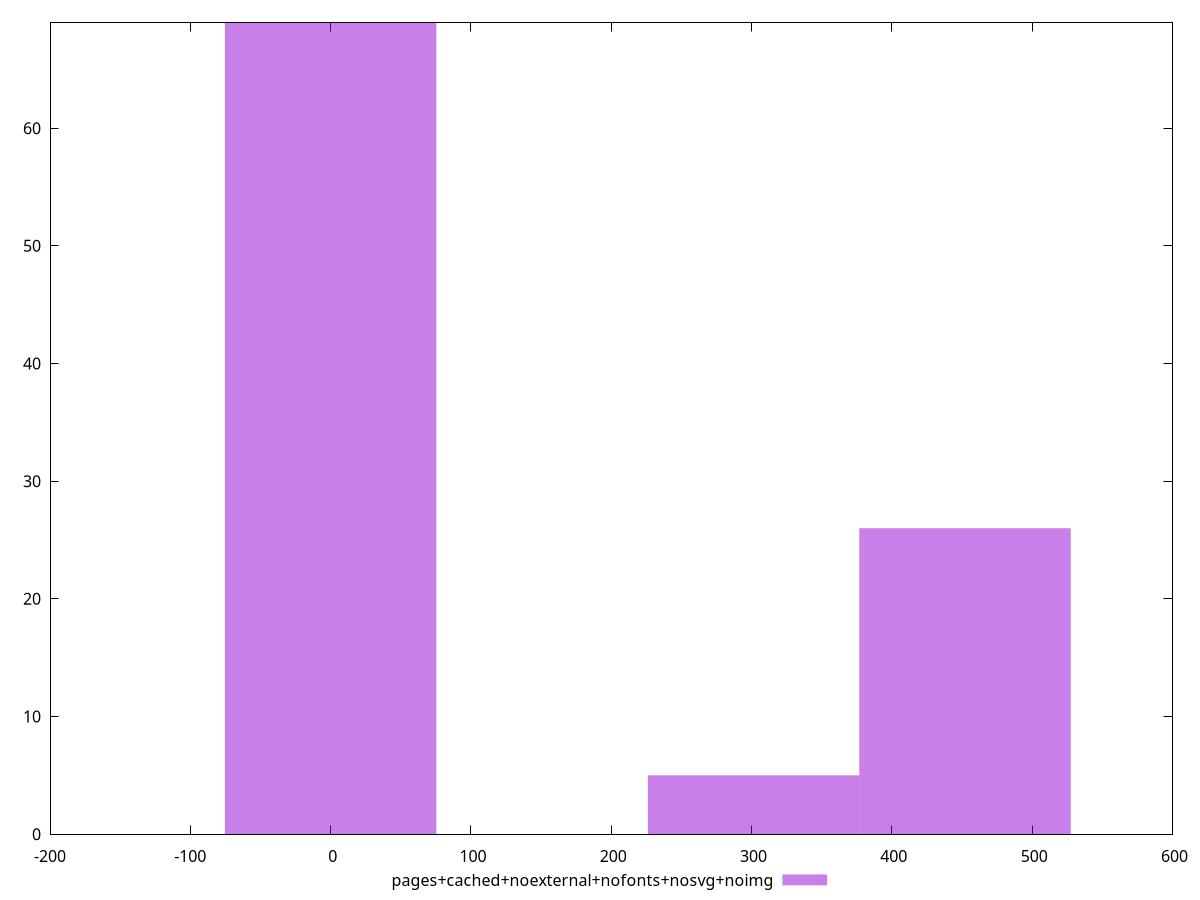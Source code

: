 $_pagesCachedNoexternalNofontsNosvgNoimg <<EOF
0 69
452.1358041401944 26
301.4238694267963 5
EOF
set key outside below
set terminal pngcairo
set output "report_00005_2020-11-02T22-26-11.212Z/render-blocking-resources/pages+cached+noexternal+nofonts+nosvg+noimg//raw_hist.png"
set yrange [0:69]
set boxwidth 150.71193471339814
set style fill transparent solid 0.5 noborder
plot $_pagesCachedNoexternalNofontsNosvgNoimg title "pages+cached+noexternal+nofonts+nosvg+noimg" with boxes ,